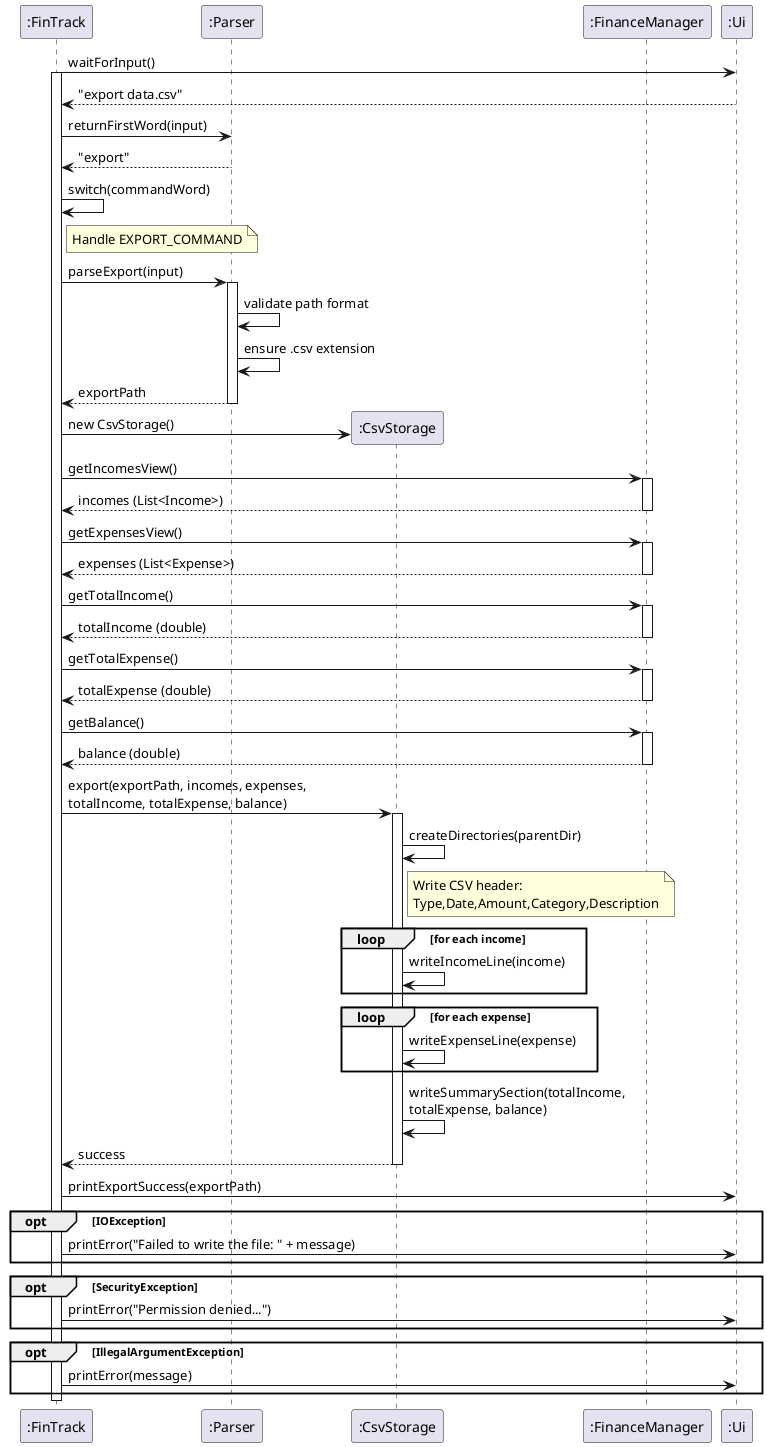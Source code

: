 @startuml
participant ":FinTrack" as FT
participant ":Parser" as P
participant ":CsvStorage" as CS
participant ":FinanceManager" as FM
participant ":Ui" as UI

FT -> UI: waitForInput()
activate FT
UI --> FT: "export data.csv"

FT -> P: returnFirstWord(input)
P --> FT: "export"

FT -> FT: switch(commandWord)

note right of FT: Handle EXPORT_COMMAND

FT -> P: parseExport(input)
activate P
P -> P: validate path format
P -> P: ensure .csv extension
P --> FT: exportPath
deactivate P

create CS
FT -> CS: new CsvStorage()

FT -> FM: getIncomesView()
activate FM
FM --> FT: incomes (List<Income>)
deactivate FM

FT -> FM: getExpensesView()
activate FM
FM --> FT: expenses (List<Expense>)
deactivate FM

FT -> FM: getTotalIncome()
activate FM
FM --> FT: totalIncome (double)
deactivate FM

FT -> FM: getTotalExpense()
activate FM
FM --> FT: totalExpense (double)
deactivate FM

FT -> FM: getBalance()
activate FM
FM --> FT: balance (double)
deactivate FM

FT -> CS: export(exportPath, incomes, expenses,\ntotalIncome, totalExpense, balance)
activate CS

CS -> CS: createDirectories(parentDir)

note right of CS: Write CSV header:\nType,Date,Amount,Category,Description

loop for each income
    CS -> CS: writeIncomeLine(income)
end

loop for each expense
    CS -> CS: writeExpenseLine(expense)
end

CS -> CS: writeSummarySection(totalIncome,\ntotalExpense, balance)

CS --> FT: success
deactivate CS

FT -> UI: printExportSuccess(exportPath)

opt IOException
    FT -> UI: printError("Failed to write the file: " + message)
end

opt SecurityException
    FT -> UI: printError("Permission denied...")
end

opt IllegalArgumentException
    FT -> UI: printError(message)
end

deactivate FT
@enduml
